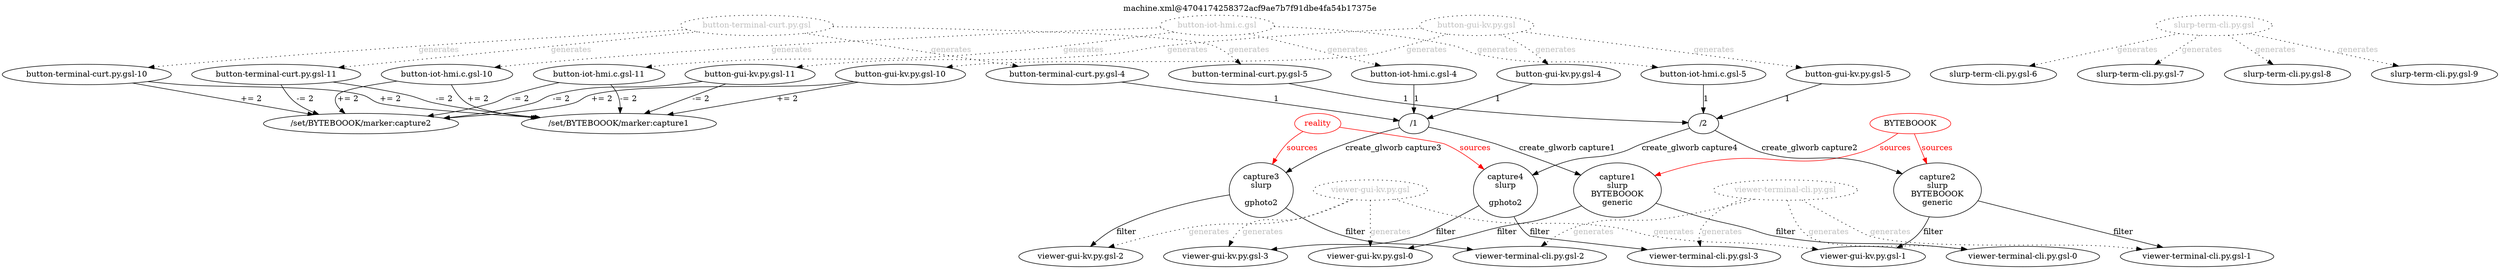 // This Source Code Form is subject to the terms of the Mozilla Public
// License, v. 2.0. If a copy of the MPL was not distributed with this
// file, You can obtain one at http://mozilla.org/MPL/2.0/.

// Copyright (c) 2018, Galen Curwen-McAdams

// Generated by Codegen: https://github.com/galencm/ma
digraph permutations {
node [weight = 0.25];
nodesep=0.5
reality[label="reality",fontcolor="red",color="red"]
BYTEBOOOK[label="BYTEBOOOK",color="red"]
viewer_gui_kv_py_gsl[label="viewer-gui-kv.py.gsl", style="dotted",fontcolor="gray"]

viewer00[label="viewer-gui-kv.py.gsl-0"]
viewer_gui_kv_py_gsl -> viewer00 [label="generates", style="dotted",fontcolor="gray"]
capture1 -> viewer00 [label="filter"]
viewer_terminal_cli_py_gsl[label="viewer-terminal-cli.py.gsl", style="dotted",fontcolor="gray"]

viewer10[label="viewer-terminal-cli.py.gsl-0"]
viewer_terminal_cli_py_gsl -> viewer10 [label="generates", style="dotted",fontcolor="gray"]
capture1 -> viewer10 [label="filter"]
viewer_gui_kv_py_gsl[label="viewer-gui-kv.py.gsl", style="dotted",fontcolor="gray"]

viewer01[label="viewer-gui-kv.py.gsl-1"]
viewer_gui_kv_py_gsl -> viewer01 [label="generates", style="dotted",fontcolor="gray"]
capture2 -> viewer01 [label="filter"]
viewer_terminal_cli_py_gsl[label="viewer-terminal-cli.py.gsl", style="dotted",fontcolor="gray"]

viewer11[label="viewer-terminal-cli.py.gsl-1"]
viewer_terminal_cli_py_gsl -> viewer11 [label="generates", style="dotted",fontcolor="gray"]
capture2 -> viewer11 [label="filter"]
viewer_gui_kv_py_gsl[label="viewer-gui-kv.py.gsl", style="dotted",fontcolor="gray"]

viewer02[label="viewer-gui-kv.py.gsl-2"]
viewer_gui_kv_py_gsl -> viewer02 [label="generates", style="dotted",fontcolor="gray"]
capture3 -> viewer02 [label="filter"]
viewer_terminal_cli_py_gsl[label="viewer-terminal-cli.py.gsl", style="dotted",fontcolor="gray"]

viewer12[label="viewer-terminal-cli.py.gsl-2"]
viewer_terminal_cli_py_gsl -> viewer12 [label="generates", style="dotted",fontcolor="gray"]
capture3 -> viewer12 [label="filter"]
viewer_gui_kv_py_gsl[label="viewer-gui-kv.py.gsl", style="dotted",fontcolor="gray"]

viewer03[label="viewer-gui-kv.py.gsl-3"]
viewer_gui_kv_py_gsl -> viewer03 [label="generates", style="dotted",fontcolor="gray"]
capture4 -> viewer03 [label="filter"]
viewer_terminal_cli_py_gsl[label="viewer-terminal-cli.py.gsl", style="dotted",fontcolor="gray"]

viewer13[label="viewer-terminal-cli.py.gsl-3"]
viewer_terminal_cli_py_gsl -> viewer13 [label="generates", style="dotted",fontcolor="gray"]
capture4 -> viewer13 [label="filter"]
button_gui_kv_py_gsl[label="button-gui-kv.py.gsl", style="dotted",fontcolor="gray"]

button04[label="button-gui-kv.py.gsl-4"]
button_gui_kv_py_gsl -> button04 [label="generates", style="dotted",fontcolor="gray"]
DEST1[label="/1"]
button04 -> DEST1 [label="1"]
button_terminal_curt_py_gsl[label="button-terminal-curt.py.gsl", style="dotted",fontcolor="gray"]

button14[label="button-terminal-curt.py.gsl-4"]
button_terminal_curt_py_gsl -> button14 [label="generates", style="dotted",fontcolor="gray"]
DEST1[label="/1"]
button14 -> DEST1 [label="1"]
button_iot_hmi_c_gsl[label="button-iot-hmi.c.gsl", style="dotted",fontcolor="gray"]

button24[label="button-iot-hmi.c.gsl-4"]
button_iot_hmi_c_gsl -> button24 [label="generates", style="dotted",fontcolor="gray"]
DEST1[label="/1"]
button24 -> DEST1 [label="1"]
button_gui_kv_py_gsl[label="button-gui-kv.py.gsl", style="dotted",fontcolor="gray"]

button05[label="button-gui-kv.py.gsl-5"]
button_gui_kv_py_gsl -> button05 [label="generates", style="dotted",fontcolor="gray"]
DEST2[label="/2"]
button05 -> DEST2 [label="1"]
button_terminal_curt_py_gsl[label="button-terminal-curt.py.gsl", style="dotted",fontcolor="gray"]

button15[label="button-terminal-curt.py.gsl-5"]
button_terminal_curt_py_gsl -> button15 [label="generates", style="dotted",fontcolor="gray"]
DEST2[label="/2"]
button15 -> DEST2 [label="1"]
button_iot_hmi_c_gsl[label="button-iot-hmi.c.gsl", style="dotted",fontcolor="gray"]

button25[label="button-iot-hmi.c.gsl-5"]
button_iot_hmi_c_gsl -> button25 [label="generates", style="dotted",fontcolor="gray"]
DEST2[label="/2"]
button25 -> DEST2 [label="1"]
slurp_term_cli_py_gsl[label="slurp-term-cli.py.gsl", style="dotted",fontcolor="gray"]
capture1[label="capture1
slurp
BYTEBOOOK
generic"]
BYTEBOOOK -> capture1 [label="sources", fontcolor="red", color="red"]

slurp06[label="slurp-term-cli.py.gsl-6"]
slurp_term_cli_py_gsl -> slurp06 [label="generates", style="dotted",fontcolor="gray"]
DEST1 -> capture1 [label="create_glworb capture1"]
slurp_term_cli_py_gsl[label="slurp-term-cli.py.gsl", style="dotted",fontcolor="gray"]
capture2[label="capture2
slurp
BYTEBOOOK
generic"]
BYTEBOOOK -> capture2 [label="sources", fontcolor="red", color="red"]

slurp07[label="slurp-term-cli.py.gsl-7"]
slurp_term_cli_py_gsl -> slurp07 [label="generates", style="dotted",fontcolor="gray"]
DEST2 -> capture2 [label="create_glworb capture2"]
slurp_term_cli_py_gsl[label="slurp-term-cli.py.gsl", style="dotted",fontcolor="gray"]
capture3[label="capture3
slurp

gphoto2"]
reality -> capture3 [label="sources", fontcolor="red", color="red"]

slurp08[label="slurp-term-cli.py.gsl-8"]
slurp_term_cli_py_gsl -> slurp08 [label="generates", style="dotted",fontcolor="gray"]
DEST1 -> capture3 [label="create_glworb capture3"]
slurp_term_cli_py_gsl[label="slurp-term-cli.py.gsl", style="dotted",fontcolor="gray"]
capture4[label="capture4
slurp

gphoto2"]
reality -> capture4 [label="sources", fontcolor="red", color="red"]

slurp09[label="slurp-term-cli.py.gsl-9"]
slurp_term_cli_py_gsl -> slurp09 [label="generates", style="dotted",fontcolor="gray"]
DEST2 -> capture4 [label="create_glworb capture4"]
button_gui_kv_py_gsl[label="button-gui-kv.py.gsl", style="dotted",fontcolor="gray"]

button010[label="button-gui-kv.py.gsl-10"]
button_gui_kv_py_gsl -> button010 [label="generates", style="dotted",fontcolor="gray"]
DESTsetBYTEBOOOKmarkercapture1[label="/set/BYTEBOOOK/marker:capture1"]
button010 -> DESTsetBYTEBOOOKmarkercapture1 [label="+= 2"]
DESTsetBYTEBOOOKmarkercapture2[label="/set/BYTEBOOOK/marker:capture2"]
button010 -> DESTsetBYTEBOOOKmarkercapture2 [label="+= 2"]
button_terminal_curt_py_gsl[label="button-terminal-curt.py.gsl", style="dotted",fontcolor="gray"]

button110[label="button-terminal-curt.py.gsl-10"]
button_terminal_curt_py_gsl -> button110 [label="generates", style="dotted",fontcolor="gray"]
DESTsetBYTEBOOOKmarkercapture1[label="/set/BYTEBOOOK/marker:capture1"]
button110 -> DESTsetBYTEBOOOKmarkercapture1 [label="+= 2"]
DESTsetBYTEBOOOKmarkercapture2[label="/set/BYTEBOOOK/marker:capture2"]
button110 -> DESTsetBYTEBOOOKmarkercapture2 [label="+= 2"]
button_iot_hmi_c_gsl[label="button-iot-hmi.c.gsl", style="dotted",fontcolor="gray"]

button210[label="button-iot-hmi.c.gsl-10"]
button_iot_hmi_c_gsl -> button210 [label="generates", style="dotted",fontcolor="gray"]
DESTsetBYTEBOOOKmarkercapture1[label="/set/BYTEBOOOK/marker:capture1"]
button210 -> DESTsetBYTEBOOOKmarkercapture1 [label="+= 2"]
DESTsetBYTEBOOOKmarkercapture2[label="/set/BYTEBOOOK/marker:capture2"]
button210 -> DESTsetBYTEBOOOKmarkercapture2 [label="+= 2"]
button_gui_kv_py_gsl[label="button-gui-kv.py.gsl", style="dotted",fontcolor="gray"]

button011[label="button-gui-kv.py.gsl-11"]
button_gui_kv_py_gsl -> button011 [label="generates", style="dotted",fontcolor="gray"]
DESTsetBYTEBOOOKmarkercapture1[label="/set/BYTEBOOOK/marker:capture1"]
button011 -> DESTsetBYTEBOOOKmarkercapture1 [label="-= 2"]
DESTsetBYTEBOOOKmarkercapture2[label="/set/BYTEBOOOK/marker:capture2"]
button011 -> DESTsetBYTEBOOOKmarkercapture2 [label="-= 2"]
button_terminal_curt_py_gsl[label="button-terminal-curt.py.gsl", style="dotted",fontcolor="gray"]

button111[label="button-terminal-curt.py.gsl-11"]
button_terminal_curt_py_gsl -> button111 [label="generates", style="dotted",fontcolor="gray"]
DESTsetBYTEBOOOKmarkercapture1[label="/set/BYTEBOOOK/marker:capture1"]
button111 -> DESTsetBYTEBOOOKmarkercapture1 [label="-= 2"]
DESTsetBYTEBOOOKmarkercapture2[label="/set/BYTEBOOOK/marker:capture2"]
button111 -> DESTsetBYTEBOOOKmarkercapture2 [label="-= 2"]
button_iot_hmi_c_gsl[label="button-iot-hmi.c.gsl", style="dotted",fontcolor="gray"]

button211[label="button-iot-hmi.c.gsl-11"]
button_iot_hmi_c_gsl -> button211 [label="generates", style="dotted",fontcolor="gray"]
DESTsetBYTEBOOOKmarkercapture1[label="/set/BYTEBOOOK/marker:capture1"]
button211 -> DESTsetBYTEBOOOKmarkercapture1 [label="-= 2"]
DESTsetBYTEBOOOKmarkercapture2[label="/set/BYTEBOOOK/marker:capture2"]
button211 -> DESTsetBYTEBOOOKmarkercapture2 [label="-= 2"]
labelloc="t";
label="machine.xml@4704174258372acf9ae7b7f91dbe4fa54b17375e";
}